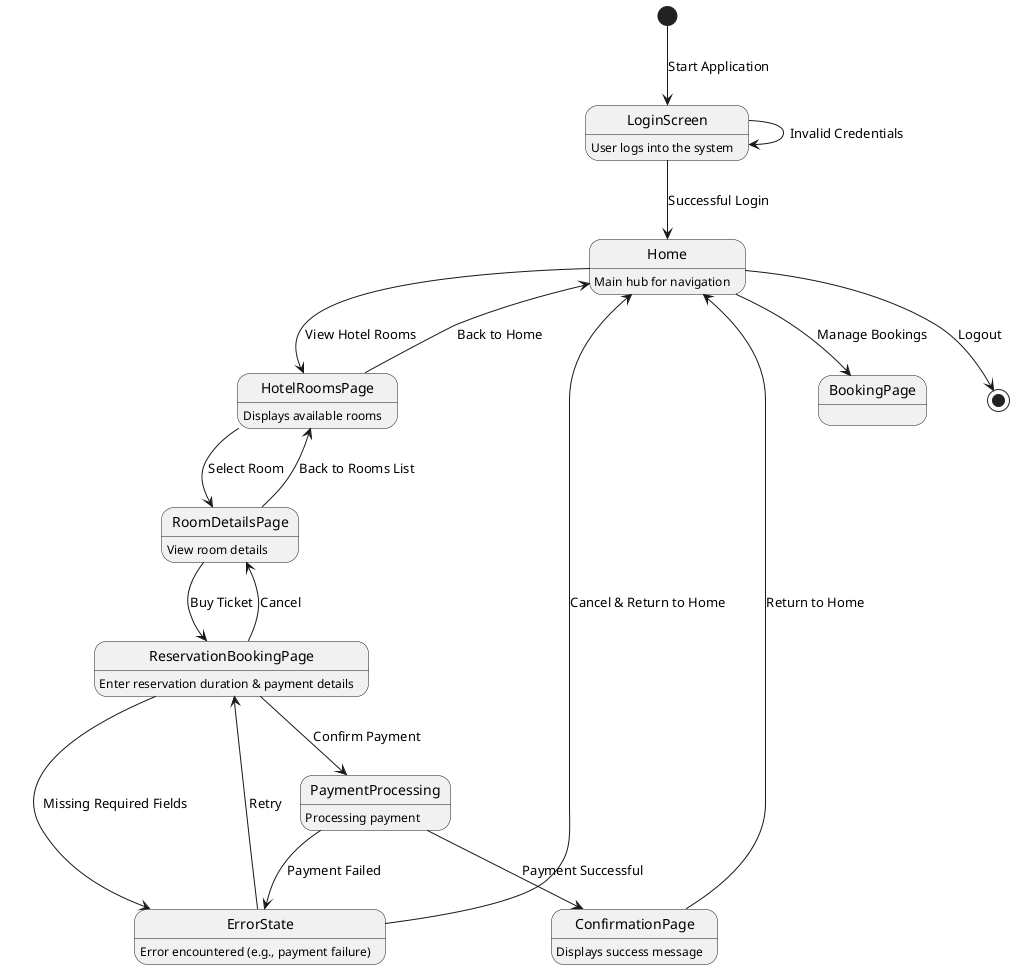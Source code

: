 @startuml
[*] --> LoginScreen : Start Application

LoginScreen : User logs into the system
LoginScreen --> Home : Successful Login
LoginScreen --> LoginScreen : Invalid Credentials

Home : Main hub for navigation
Home --> HotelRoomsPage : View Hotel Rooms
Home --> BookingPage : Manage Bookings
Home --> [*] : Logout

HotelRoomsPage : Displays available rooms
HotelRoomsPage --> RoomDetailsPage : Select Room
HotelRoomsPage --> Home : Back to Home

RoomDetailsPage : View room details
RoomDetailsPage --> ReservationBookingPage : Buy Ticket
RoomDetailsPage --> HotelRoomsPage : Back to Rooms List

ReservationBookingPage : Enter reservation duration & payment details
ReservationBookingPage --> PaymentProcessing : Confirm Payment
ReservationBookingPage --> RoomDetailsPage : Cancel
ReservationBookingPage --> ErrorState : Missing Required Fields

PaymentProcessing : Processing payment
PaymentProcessing --> ConfirmationPage : Payment Successful
PaymentProcessing --> ErrorState : Payment Failed

ErrorState : Error encountered (e.g., payment failure)
ErrorState --> ReservationBookingPage : Retry
ErrorState --> Home : Cancel & Return to Home

ConfirmationPage : Displays success message
ConfirmationPage --> Home : Return to Home

@enduml

